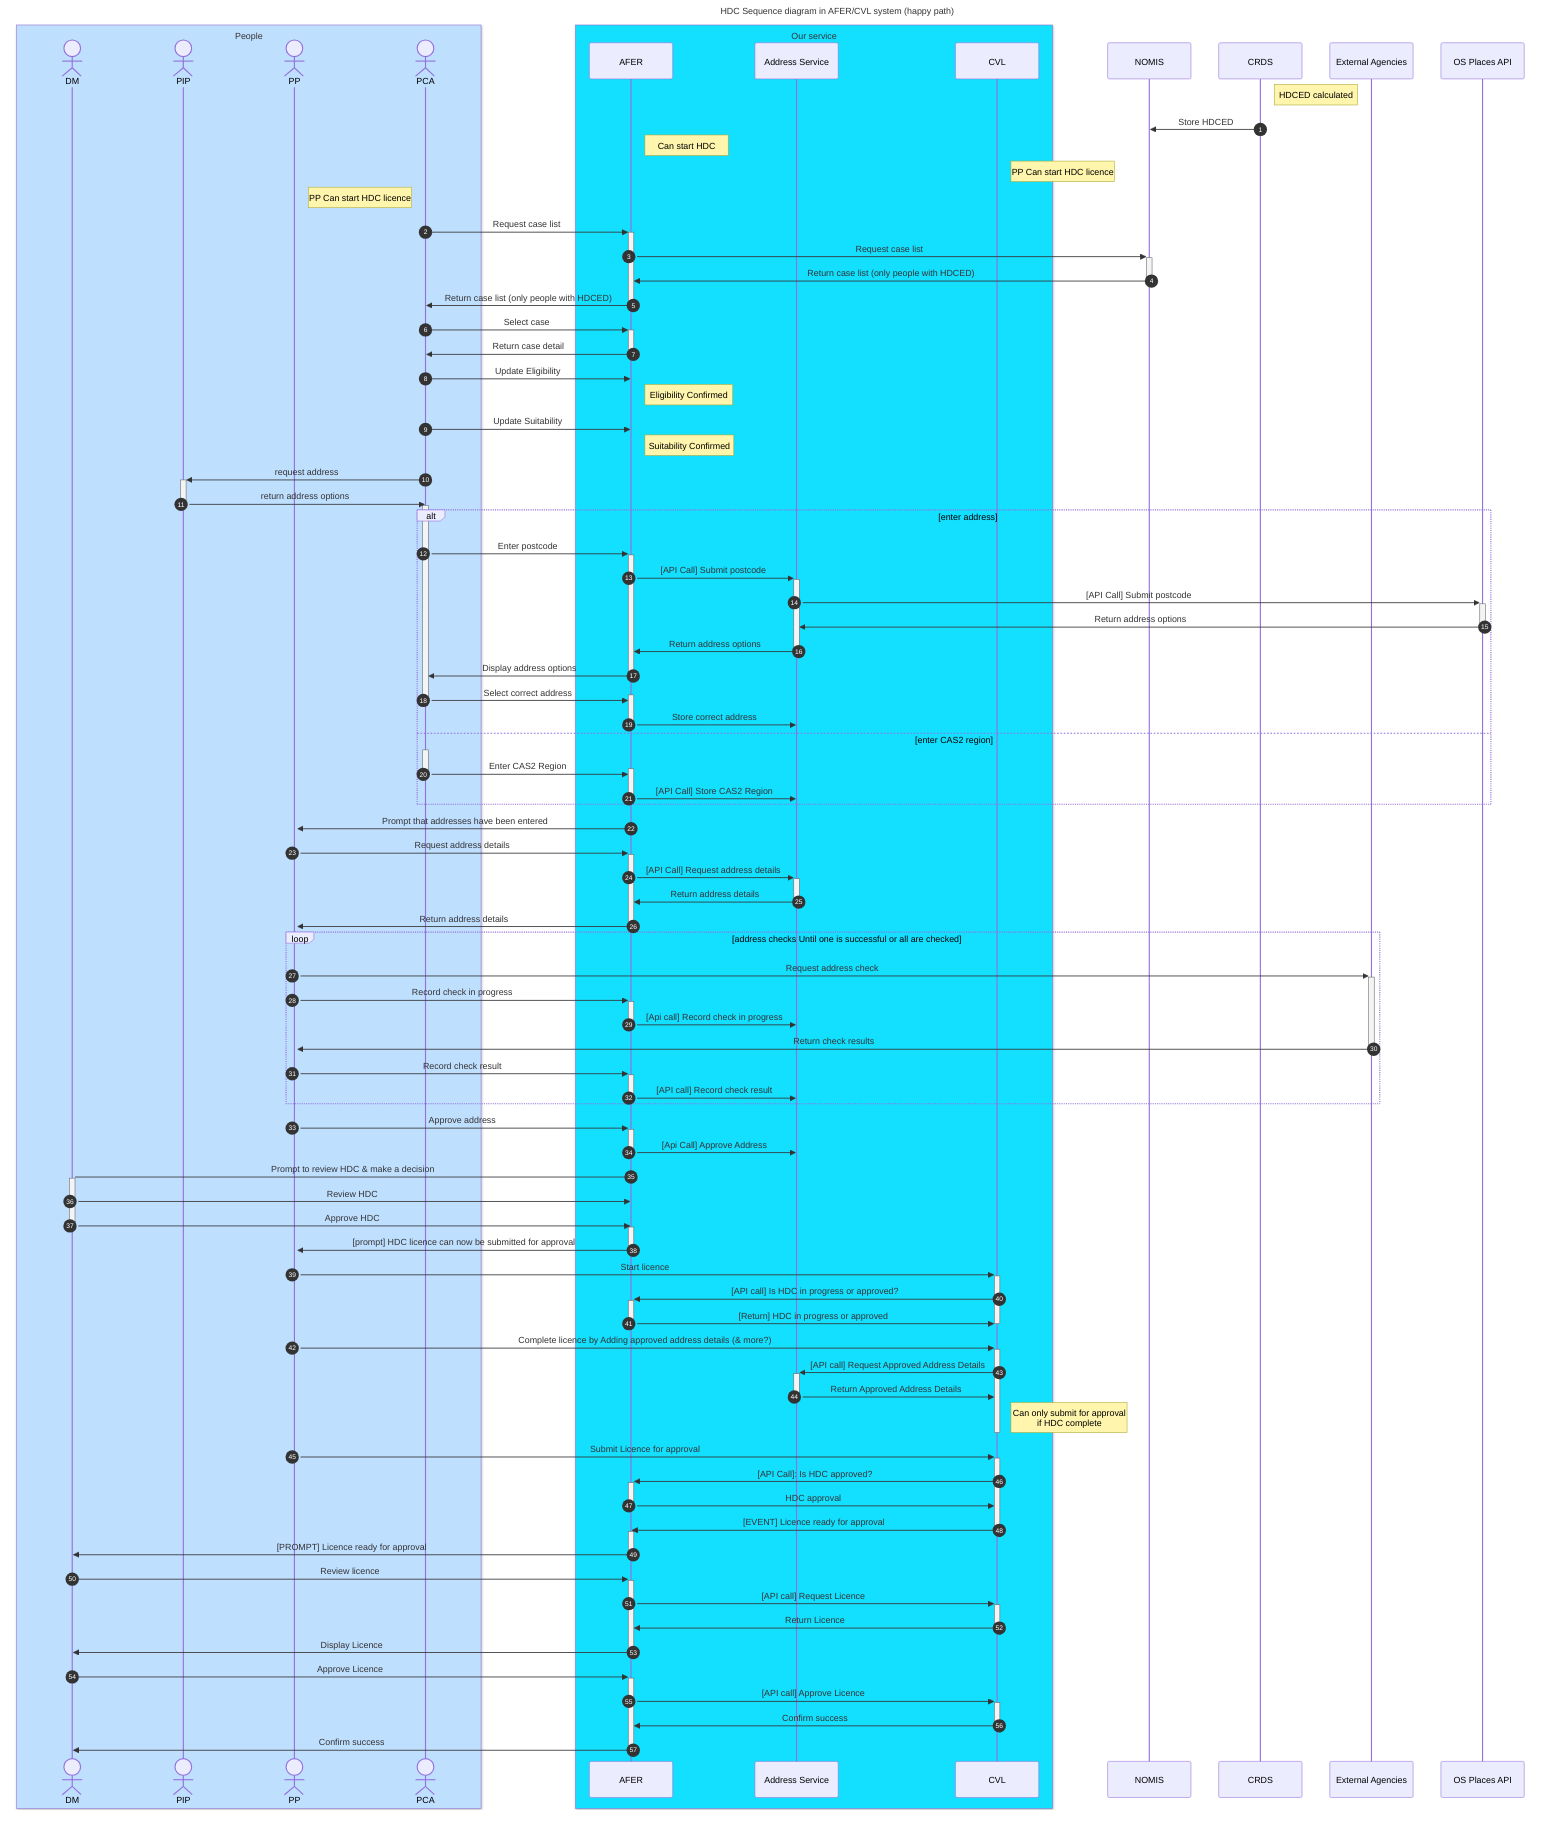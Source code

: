 ---
title: HDC Sequence diagram in AFER/CVL system (happy path)
---

sequenceDiagram
  autonumber
%%actor POM
  box rgb(191, 223, 255) People
    actor DM
    actor PIP
    actor PP
    actor PCA
  end
  box rgb(19, 223, 255) Our service

    participant AFER
    participant Address Service
    participant CVL
  end

  participant NOMIS
  participant CRDS

  participant External Agencies
  participant OS Places API


%% START HDCED CALCULATED BLOCK
  Note right of CRDS: HDCED calculated
  CRDS->>NOMIS: Store HDCED
  Note right of AFER: Can start HDC
  Note right of CVL: PP Can start HDC licence
  Note right of PP: PP Can start HDC licence
%% END HDCED CALCULATED BLOCK

  PCA->>+AFER: Request case list
  AFER->>+NOMIS: Request case list
  NOMIS->>-AFER: Return case list (only people with HDCED)
  AFER->>-PCA: Return case list (only people with HDCED)

  PCA->>+AFER: Select case
  AFER->>-PCA: Return case detail

  PCA->>AFER: Update Eligibility
  Note right of AFER: Eligibility Confirmed
  PCA->>AFER: Update Suitability
  Note right of AFER: Suitability Confirmed

%% NOTE: for simplicity, not modelling eligibility letter

%% BEGIN ADDRESS SECTION
  PCA->>+PIP: request address
  PIP->>-PCA: return address options
  activate PCA

  alt enter address
    PCA->>+AFER: Enter postcode
    AFER->>+Address Service: [API Call] Submit postcode
    Address Service->>+OS Places API: [API Call] Submit postcode
    OS Places API->>-Address Service: Return address options
    Address Service->>-AFER: Return address options
    AFER->>-PCA: Display address options
    PCA->>+AFER: Select correct address
    deactivate PCA
    AFER->>-Address Service: Store correct address
  else enter CAS2 region
    activate PCA
    PCA->>+AFER: Enter CAS2 Region
    deactivate PCA
    AFER->>-Address Service: [API Call] Store CAS2 Region
  end

%% Address check section.
  AFER->>+PP: Prompt that addresses have been entered
  PP->>+AFER: Request address details
  AFER->>+Address Service: [API Call] Request address details
  Address Service->>-AFER: Return address details
  AFER->>-PP: Return address details
  loop address checks Until one is successful or all are checked
  %%  PP->>PP: Performs address checks<br/>[loop until success or no more addresses]<br/>Should add call to either address service or address service via AFER to retrieve address history etc
    PP->>+External Agencies: Request address check
    PP->>+AFER: Record check in progress
    AFER->>-Address Service: [Api call] Record check in progress
    External Agencies->>-PP: Return check results
    PP->>+AFER: Record check result
    AFER->>-Address Service: [API call] Record check result
  %%  PP->>PP: Performs address checks<br/>[loop until success or no more addresses]<br/>Should add call to either address service or address service via AFER to retrieve address history etc
  end

  PP->>+AFER: Approve address
  AFER->>-Address Service: [Api Call] Approve Address
%%  PP->>-AFER: Enter results of address checks<br/>[in reality, multiple interactions as checks progress]
%%  activate AFER
%%  AFER->>-Address Service: [API call] Store address check results (progress, and then approval/not)

%% END ADDRESS SECTION
  AFER->+DM: Prompt to review HDC & make a decision
  DM->>AFER: Review HDC
  DM->>-AFER: Approve HDC
  activate AFER

  AFER->>-PP: [prompt] HDC licence can now be submitted for approval

%% licence creation block
%% NOTE: this can happen in paralell. Also, question about whether CVL should check HDC or nomis re whether an HDC licence can be produced.
  PP->>+CVL: Start licence
  CVL->>+AFER: [API call] Is HDC in progress or approved?
  AFER->>-CVL: [Return] HDC in progress or approved

  deactivate CVL
  PP->>+CVL: Complete licence by Adding approved address details (& more?)
  CVL->>+Address Service: [API call] Request Approved Address Details
  Address Service->>-CVL: Return Approved Address Details
  Note right of CVL: Can only submit for approval<br/> if HDC complete

  deactivate CVL

  PP->>+CVL: Submit Licence for approval
  CVL->>+AFER: [API Call]: Is HDC approved?
  AFER->>-CVL: HDC approval
  CVL->>-AFER: [EVENT] Licence ready for approval
  activate AFER
  AFER->>-DM: [PROMPT] Licence ready for approval
  DM->>+AFER: Review licence
  AFER->>+CVL: [API call] Request Licence
  CVL->>-AFER: Return Licence
  AFER->>-DM: Display Licence

  DM->>+AFER: Approve Licence
  AFER->>+CVL: [API call] Approve Licence
  CVL->>-AFER: Confirm success
  AFER->>-DM: Confirm success